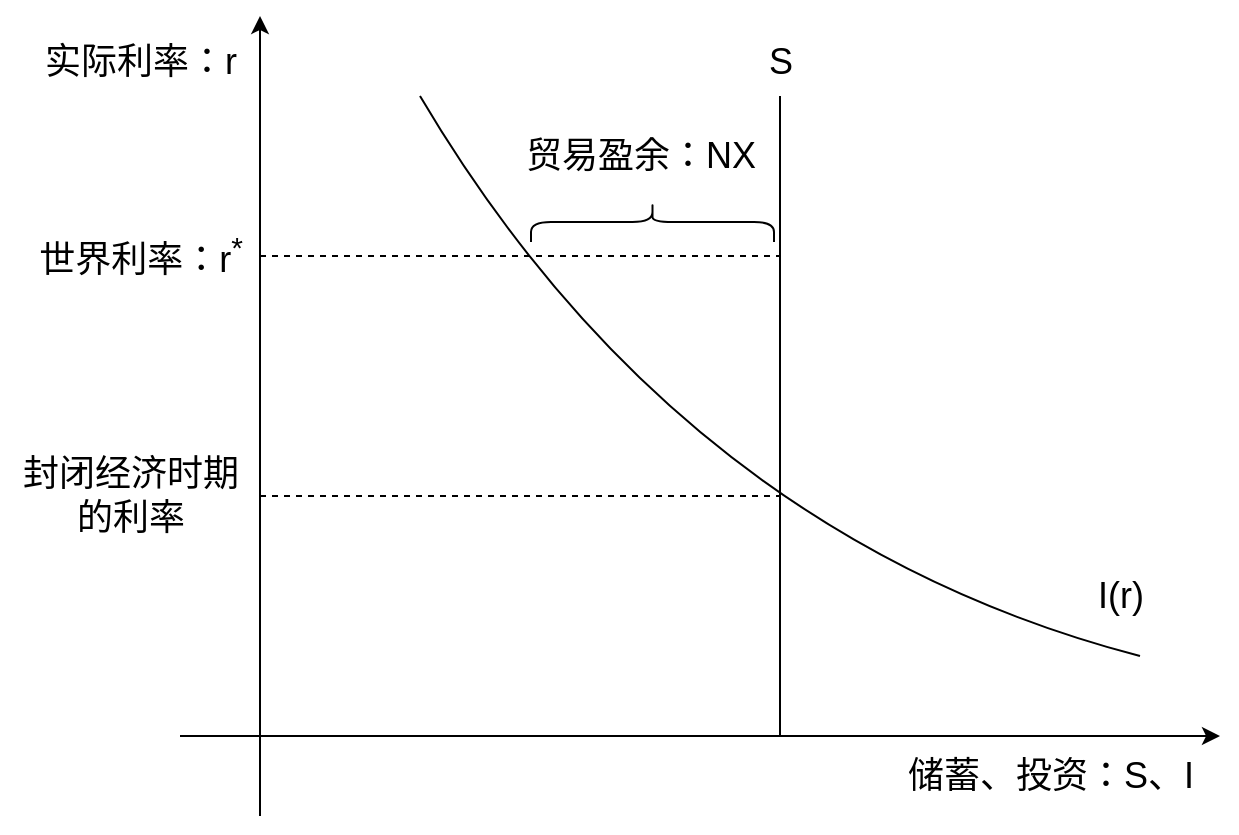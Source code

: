 <mxfile version="22.1.18" type="device">
  <diagram name="第 1 页" id="6N1svrBOfLpJr7WaQpLA">
    <mxGraphModel dx="842" dy="568" grid="1" gridSize="10" guides="1" tooltips="1" connect="1" arrows="1" fold="1" page="1" pageScale="1" pageWidth="827" pageHeight="1169" math="0" shadow="0">
      <root>
        <mxCell id="0" />
        <mxCell id="1" parent="0" />
        <mxCell id="CuwIddpRz_SYiu0oJ_09-1" value="" style="endArrow=classic;html=1;rounded=0;" edge="1" parent="1">
          <mxGeometry width="50" height="50" relative="1" as="geometry">
            <mxPoint x="240" y="440" as="sourcePoint" />
            <mxPoint x="760" y="440" as="targetPoint" />
          </mxGeometry>
        </mxCell>
        <mxCell id="CuwIddpRz_SYiu0oJ_09-2" value="" style="endArrow=classic;html=1;rounded=0;" edge="1" parent="1">
          <mxGeometry width="50" height="50" relative="1" as="geometry">
            <mxPoint x="280" y="480" as="sourcePoint" />
            <mxPoint x="280" y="80" as="targetPoint" />
          </mxGeometry>
        </mxCell>
        <mxCell id="CuwIddpRz_SYiu0oJ_09-3" value="" style="endArrow=none;html=1;rounded=0;curved=1;" edge="1" parent="1">
          <mxGeometry width="50" height="50" relative="1" as="geometry">
            <mxPoint x="360" y="120" as="sourcePoint" />
            <mxPoint x="720" y="400" as="targetPoint" />
            <Array as="points">
              <mxPoint x="490" y="340" />
            </Array>
          </mxGeometry>
        </mxCell>
        <mxCell id="CuwIddpRz_SYiu0oJ_09-4" value="" style="endArrow=none;html=1;rounded=0;" edge="1" parent="1">
          <mxGeometry width="50" height="50" relative="1" as="geometry">
            <mxPoint x="540" y="440" as="sourcePoint" />
            <mxPoint x="540" y="120" as="targetPoint" />
          </mxGeometry>
        </mxCell>
        <mxCell id="CuwIddpRz_SYiu0oJ_09-7" value="" style="endArrow=none;dashed=1;html=1;rounded=0;" edge="1" parent="1">
          <mxGeometry width="50" height="50" relative="1" as="geometry">
            <mxPoint x="280" y="320" as="sourcePoint" />
            <mxPoint x="540" y="320" as="targetPoint" />
          </mxGeometry>
        </mxCell>
        <mxCell id="CuwIddpRz_SYiu0oJ_09-8" value="" style="endArrow=none;dashed=1;html=1;rounded=0;" edge="1" parent="1">
          <mxGeometry width="50" height="50" relative="1" as="geometry">
            <mxPoint x="280" y="200" as="sourcePoint" />
            <mxPoint x="540" y="200" as="targetPoint" />
          </mxGeometry>
        </mxCell>
        <mxCell id="CuwIddpRz_SYiu0oJ_09-9" value="&lt;font style=&quot;font-size: 18px;&quot;&gt;S&lt;/font&gt;" style="text;html=1;align=center;verticalAlign=middle;resizable=0;points=[];autosize=1;strokeColor=none;fillColor=none;" vertex="1" parent="1">
          <mxGeometry x="520" y="83" width="40" height="40" as="geometry" />
        </mxCell>
        <mxCell id="CuwIddpRz_SYiu0oJ_09-10" value="&lt;font style=&quot;font-size: 18px;&quot;&gt;I(r)&lt;/font&gt;" style="text;html=1;align=center;verticalAlign=middle;resizable=0;points=[];autosize=1;strokeColor=none;fillColor=none;" vertex="1" parent="1">
          <mxGeometry x="685" y="350" width="50" height="40" as="geometry" />
        </mxCell>
        <mxCell id="CuwIddpRz_SYiu0oJ_09-11" value="&lt;font style=&quot;font-size: 18px;&quot;&gt;储蓄、投资：S、I&lt;/font&gt;" style="text;html=1;align=center;verticalAlign=middle;resizable=0;points=[];autosize=1;strokeColor=none;fillColor=none;" vertex="1" parent="1">
          <mxGeometry x="590" y="440" width="170" height="40" as="geometry" />
        </mxCell>
        <mxCell id="CuwIddpRz_SYiu0oJ_09-12" value="&lt;font style=&quot;font-size: 18px;&quot;&gt;实际利率：r&lt;/font&gt;" style="text;html=1;align=center;verticalAlign=middle;resizable=0;points=[];autosize=1;strokeColor=none;fillColor=none;" vertex="1" parent="1">
          <mxGeometry x="160" y="83" width="120" height="40" as="geometry" />
        </mxCell>
        <mxCell id="CuwIddpRz_SYiu0oJ_09-13" value="&lt;font style=&quot;font-size: 18px;&quot;&gt;世界利率：r&lt;sup&gt;*&lt;/sup&gt;&lt;/font&gt;" style="text;html=1;align=center;verticalAlign=middle;resizable=0;points=[];autosize=1;strokeColor=none;fillColor=none;" vertex="1" parent="1">
          <mxGeometry x="155" y="180" width="130" height="40" as="geometry" />
        </mxCell>
        <mxCell id="CuwIddpRz_SYiu0oJ_09-14" value="&lt;font style=&quot;font-size: 18px;&quot;&gt;封闭经济时期&lt;br&gt;的利率&lt;/font&gt;" style="text;html=1;align=center;verticalAlign=middle;resizable=0;points=[];autosize=1;strokeColor=none;fillColor=none;" vertex="1" parent="1">
          <mxGeometry x="150" y="290" width="130" height="60" as="geometry" />
        </mxCell>
        <mxCell id="CuwIddpRz_SYiu0oJ_09-15" value="" style="shape=curlyBracket;whiteSpace=wrap;html=1;rounded=1;flipH=1;labelPosition=right;verticalLabelPosition=middle;align=left;verticalAlign=middle;rotation=-90;" vertex="1" parent="1">
          <mxGeometry x="466.25" y="122.25" width="20" height="121.5" as="geometry" />
        </mxCell>
        <mxCell id="CuwIddpRz_SYiu0oJ_09-16" value="&lt;font style=&quot;font-size: 18px;&quot;&gt;贸易盈余：NX&lt;/font&gt;" style="text;html=1;align=center;verticalAlign=middle;resizable=0;points=[];autosize=1;strokeColor=none;fillColor=none;" vertex="1" parent="1">
          <mxGeometry x="400" y="130" width="140" height="40" as="geometry" />
        </mxCell>
      </root>
    </mxGraphModel>
  </diagram>
</mxfile>
